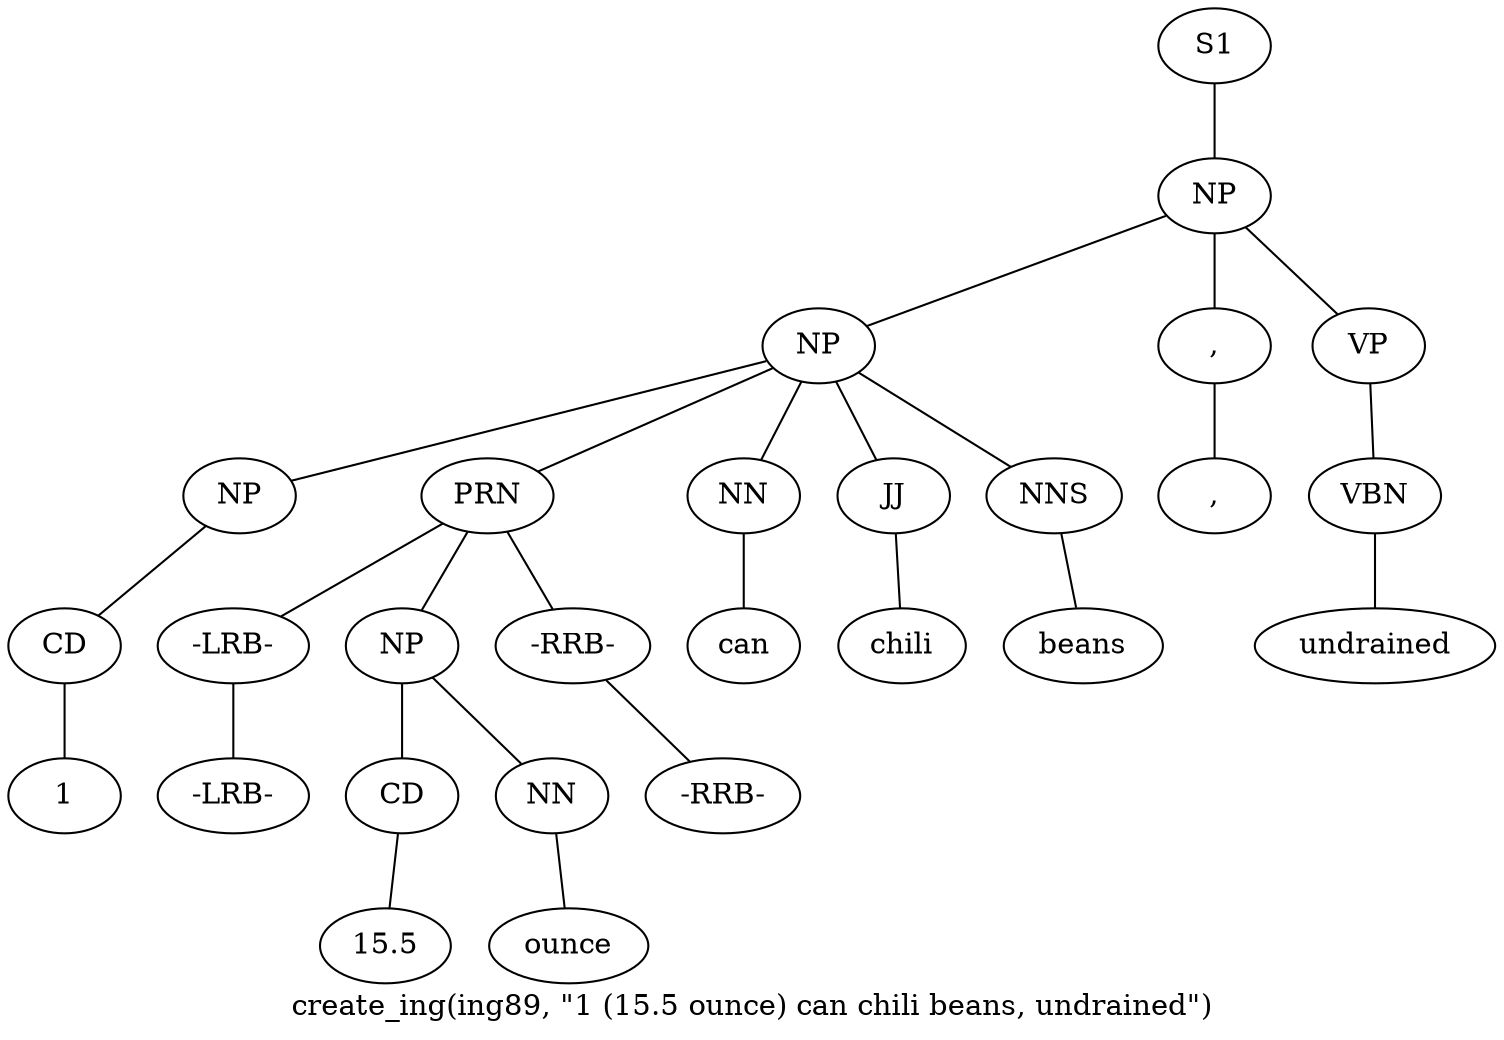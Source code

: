 graph SyntaxGraph {
	label = "create_ing(ing89, \"1 (15.5 ounce) can chili beans, undrained\")";
	Node0 [label="S1"];
	Node1 [label="NP"];
	Node2 [label="NP"];
	Node3 [label="NP"];
	Node4 [label="CD"];
	Node5 [label="1"];
	Node6 [label="PRN"];
	Node7 [label="-LRB-"];
	Node8 [label="-LRB-"];
	Node9 [label="NP"];
	Node10 [label="CD"];
	Node11 [label="15.5"];
	Node12 [label="NN"];
	Node13 [label="ounce"];
	Node14 [label="-RRB-"];
	Node15 [label="-RRB-"];
	Node16 [label="NN"];
	Node17 [label="can"];
	Node18 [label="JJ"];
	Node19 [label="chili"];
	Node20 [label="NNS"];
	Node21 [label="beans"];
	Node22 [label=","];
	Node23 [label=","];
	Node24 [label="VP"];
	Node25 [label="VBN"];
	Node26 [label="undrained"];

	Node0 -- Node1;
	Node1 -- Node2;
	Node1 -- Node22;
	Node1 -- Node24;
	Node2 -- Node3;
	Node2 -- Node6;
	Node2 -- Node16;
	Node2 -- Node18;
	Node2 -- Node20;
	Node3 -- Node4;
	Node4 -- Node5;
	Node6 -- Node7;
	Node6 -- Node9;
	Node6 -- Node14;
	Node7 -- Node8;
	Node9 -- Node10;
	Node9 -- Node12;
	Node10 -- Node11;
	Node12 -- Node13;
	Node14 -- Node15;
	Node16 -- Node17;
	Node18 -- Node19;
	Node20 -- Node21;
	Node22 -- Node23;
	Node24 -- Node25;
	Node25 -- Node26;
}